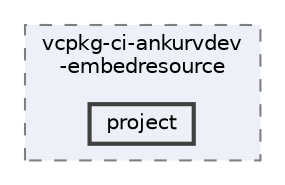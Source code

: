 digraph "external/reflect-cpp/vcpkg/scripts/test_ports/vcpkg-ci-ankurvdev-embedresource/project"
{
 // LATEX_PDF_SIZE
  bgcolor="transparent";
  edge [fontname=Helvetica,fontsize=10,labelfontname=Helvetica,labelfontsize=10];
  node [fontname=Helvetica,fontsize=10,shape=box,height=0.2,width=0.4];
  compound=true
  subgraph clusterdir_aa24103cc2faf7a2486dd9ddebaf0129 {
    graph [ bgcolor="#edf0f7", pencolor="grey50", label="vcpkg-ci-ankurvdev\l-embedresource", fontname=Helvetica,fontsize=10 style="filled,dashed", URL="dir_aa24103cc2faf7a2486dd9ddebaf0129.html",tooltip=""]
  dir_0aa123d5b7550bcc955e6858bef55b6b [label="project", fillcolor="#edf0f7", color="grey25", style="filled,bold", URL="dir_0aa123d5b7550bcc955e6858bef55b6b.html",tooltip=""];
  }
}
